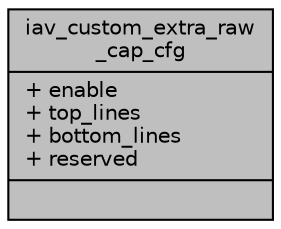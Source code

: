 digraph "iav_custom_extra_raw_cap_cfg"
{
 // INTERACTIVE_SVG=YES
 // LATEX_PDF_SIZE
  bgcolor="transparent";
  edge [fontname="Helvetica",fontsize="10",labelfontname="Helvetica",labelfontsize="10"];
  node [fontname="Helvetica",fontsize="10",shape=record];
  Node1 [label="{iav_custom_extra_raw\l_cap_cfg\n|+ enable\l+ top_lines\l+ bottom_lines\l+ reserved\l|}",height=0.2,width=0.4,color="black", fillcolor="grey75", style="filled", fontcolor="black",tooltip=" "];
}

